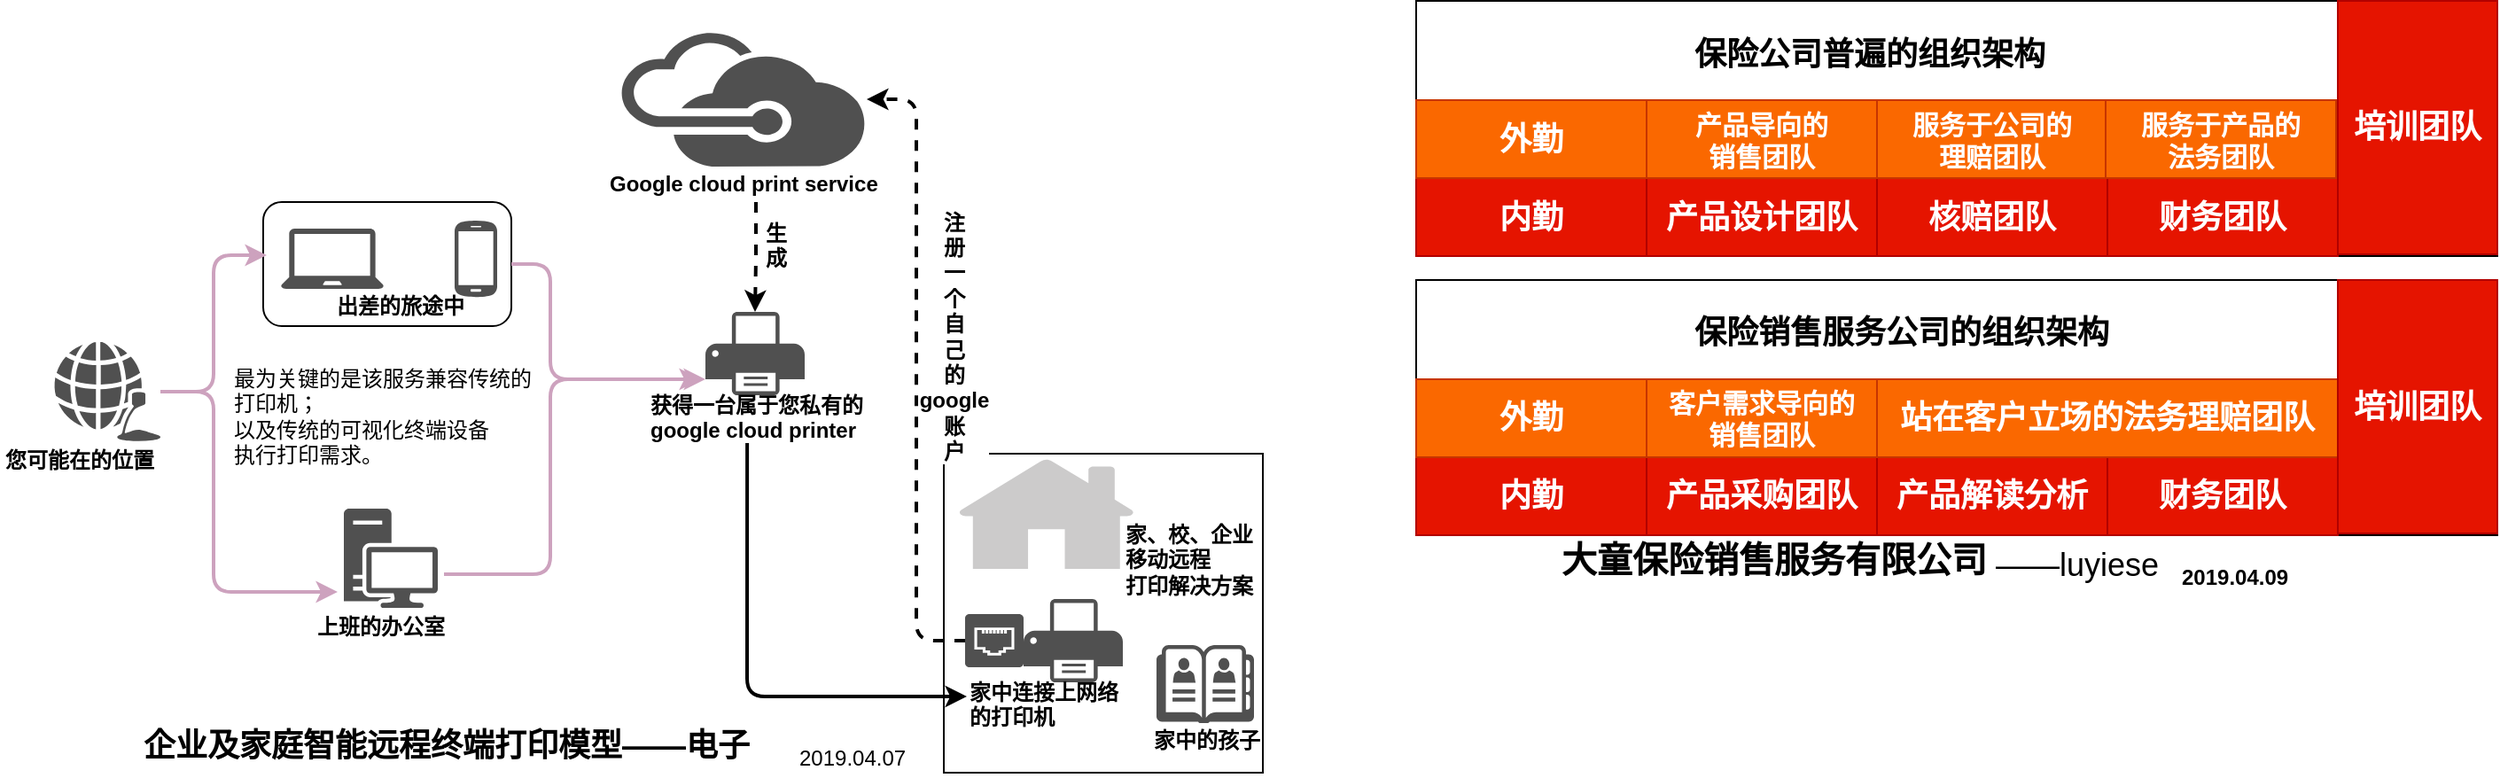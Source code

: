 <mxfile version="10.6.0" type="github"><diagram id="jo9v7P09ygBNdLOwuYa4" name="Page-1"><mxGraphModel dx="1452" dy="1374" grid="1" gridSize="10" guides="1" tooltips="1" connect="1" arrows="1" fold="1" page="1" pageScale="1" pageWidth="827" pageHeight="1169" math="0" shadow="0"><root><mxCell id="0"/><mxCell id="1" parent="0"/><mxCell id="vyuO964C4UvbQYeFPGE2-1" value="" style="group" parent="1" vertex="1" connectable="0"><mxGeometry x="-372.5" y="225" width="318" height="226" as="geometry"/></mxCell><mxCell id="vyuO964C4UvbQYeFPGE2-2" value="" style="whiteSpace=wrap;html=1;aspect=fixed;" parent="vyuO964C4UvbQYeFPGE2-1" vertex="1"><mxGeometry x="116" y="44" width="180" height="180" as="geometry"/></mxCell><mxCell id="vyuO964C4UvbQYeFPGE2-3" value="" style="shadow=0;dashed=0;html=1;strokeColor=none;labelPosition=center;verticalLabelPosition=bottom;verticalAlign=top;outlineConnect=0;align=center;shape=mxgraph.office.concepts.home;fillColor=#CCCBCB;" parent="vyuO964C4UvbQYeFPGE2-1" vertex="1"><mxGeometry x="124" y="47" width="100" height="62" as="geometry"/></mxCell><mxCell id="vyuO964C4UvbQYeFPGE2-4" value="" style="group" parent="vyuO964C4UvbQYeFPGE2-1" vertex="1" connectable="0"><mxGeometry x="128" y="126" width="100" height="73" as="geometry"/></mxCell><mxCell id="vyuO964C4UvbQYeFPGE2-5" value="" style="shadow=0;dashed=0;html=1;strokeColor=none;fillColor=#505050;labelPosition=center;verticalLabelPosition=bottom;verticalAlign=top;outlineConnect=0;align=center;shape=mxgraph.office.devices.data_jack;" parent="vyuO964C4UvbQYeFPGE2-4" vertex="1"><mxGeometry y="8.5" width="33" height="30" as="geometry"/></mxCell><mxCell id="vyuO964C4UvbQYeFPGE2-6" value="" style="shadow=0;dashed=0;html=1;strokeColor=none;fillColor=#505050;labelPosition=center;verticalLabelPosition=bottom;verticalAlign=top;outlineConnect=0;align=center;shape=mxgraph.office.devices.printer;" parent="vyuO964C4UvbQYeFPGE2-4" vertex="1"><mxGeometry x="33" width="56" height="47" as="geometry"/></mxCell><mxCell id="vyuO964C4UvbQYeFPGE2-7" value="&lt;b&gt;家中连接上网络&lt;br&gt;的打印机&lt;/b&gt;&lt;br&gt;" style="text;html=1;resizable=0;points=[];autosize=1;align=left;verticalAlign=top;spacingTop=-4;" parent="vyuO964C4UvbQYeFPGE2-4" vertex="1"><mxGeometry y="43" width="100" height="30" as="geometry"/></mxCell><mxCell id="vyuO964C4UvbQYeFPGE2-8" value="" style="group" parent="vyuO964C4UvbQYeFPGE2-1" vertex="1" connectable="0"><mxGeometry x="232" y="152" width="80" height="64" as="geometry"/></mxCell><mxCell id="vyuO964C4UvbQYeFPGE2-9" value="" style="shadow=0;dashed=0;html=1;strokeColor=none;fillColor=#505050;labelPosition=center;verticalLabelPosition=bottom;verticalAlign=top;outlineConnect=0;align=center;shape=mxgraph.office.concepts.address_book;" parent="vyuO964C4UvbQYeFPGE2-8" vertex="1"><mxGeometry x="4" width="55" height="44" as="geometry"/></mxCell><mxCell id="vyuO964C4UvbQYeFPGE2-10" value="&lt;b&gt;家中的孩子&lt;/b&gt;" style="text;html=1;resizable=0;points=[];autosize=1;align=left;verticalAlign=top;spacingTop=-4;" parent="vyuO964C4UvbQYeFPGE2-8" vertex="1"><mxGeometry y="44" width="80" height="20" as="geometry"/></mxCell><mxCell id="vyuO964C4UvbQYeFPGE2-11" value="" style="group" parent="vyuO964C4UvbQYeFPGE2-1" vertex="1" connectable="0"><mxGeometry x="-67.5" y="30" width="150" height="96" as="geometry"/></mxCell><mxCell id="vyuO964C4UvbQYeFPGE2-12" value="&lt;b&gt;家、校、企业&lt;br&gt;移动远程&lt;br&gt;打印解决方案&lt;br&gt;&lt;/b&gt;" style="text;html=1;resizable=0;points=[];autosize=1;align=left;verticalAlign=top;spacingTop=-4;" parent="vyuO964C4UvbQYeFPGE2-1" vertex="1"><mxGeometry x="216" y="80" width="90" height="40" as="geometry"/></mxCell><mxCell id="vyuO964C4UvbQYeFPGE2-13" value="2019.04.07" style="text;html=1;resizable=0;points=[];autosize=1;align=left;verticalAlign=top;spacingTop=-4;" parent="vyuO964C4UvbQYeFPGE2-1" vertex="1"><mxGeometry x="32.5" y="206" width="80" height="20" as="geometry"/></mxCell><mxCell id="vyuO964C4UvbQYeFPGE2-14" value="" style="group" parent="1" vertex="1" connectable="0"><mxGeometry x="-630.5" y="137" width="130" height="60" as="geometry"/></mxCell><mxCell id="vyuO964C4UvbQYeFPGE2-15" value="" style="rounded=1;whiteSpace=wrap;html=1;" parent="vyuO964C4UvbQYeFPGE2-14" vertex="1"><mxGeometry x="-10" y="-10" width="140" height="70" as="geometry"/></mxCell><mxCell id="vyuO964C4UvbQYeFPGE2-16" value="" style="shadow=0;dashed=0;html=1;strokeColor=none;fillColor=#505050;labelPosition=center;verticalLabelPosition=bottom;verticalAlign=top;outlineConnect=0;align=center;shape=mxgraph.office.devices.laptop;" parent="vyuO964C4UvbQYeFPGE2-14" vertex="1"><mxGeometry y="5" width="58" height="34" as="geometry"/></mxCell><mxCell id="vyuO964C4UvbQYeFPGE2-17" value="" style="shadow=0;dashed=0;html=1;strokeColor=none;fillColor=#505050;labelPosition=center;verticalLabelPosition=bottom;verticalAlign=top;outlineConnect=0;align=center;shape=mxgraph.office.devices.cell_phone_android_standalone;" parent="vyuO964C4UvbQYeFPGE2-14" vertex="1"><mxGeometry x="98" width="24" height="44" as="geometry"/></mxCell><mxCell id="vyuO964C4UvbQYeFPGE2-18" value="&lt;b&gt;出差的旅途中&lt;/b&gt;" style="text;html=1;resizable=0;points=[];autosize=1;align=left;verticalAlign=top;spacingTop=-4;" parent="vyuO964C4UvbQYeFPGE2-14" vertex="1"><mxGeometry x="29" y="39" width="90" height="20" as="geometry"/></mxCell><mxCell id="vyuO964C4UvbQYeFPGE2-19" value="" style="group" parent="1" vertex="1" connectable="0"><mxGeometry x="-788.5" y="206" width="100" height="77" as="geometry"/></mxCell><mxCell id="vyuO964C4UvbQYeFPGE2-20" value="" style="shadow=0;dashed=0;html=1;strokeColor=none;fillColor=#505050;labelPosition=center;verticalLabelPosition=bottom;verticalAlign=top;outlineConnect=0;align=center;shape=mxgraph.office.concepts.web_conferencing;" parent="vyuO964C4UvbQYeFPGE2-19" vertex="1"><mxGeometry x="30" width="60" height="56" as="geometry"/></mxCell><mxCell id="vyuO964C4UvbQYeFPGE2-21" value="&lt;b&gt;您可能在的位置&lt;/b&gt;" style="text;html=1;resizable=0;points=[];autosize=1;align=left;verticalAlign=top;spacingTop=-4;" parent="vyuO964C4UvbQYeFPGE2-19" vertex="1"><mxGeometry y="57" width="100" height="20" as="geometry"/></mxCell><mxCell id="vyuO964C4UvbQYeFPGE2-22" value="" style="edgeStyle=elbowEdgeStyle;elbow=horizontal;endArrow=classic;html=1;strokeWidth=2;strokeColor=#CDA2BE;" parent="1" source="vyuO964C4UvbQYeFPGE2-20" edge="1"><mxGeometry width="50" height="50" relative="1" as="geometry"><mxPoint x="-678.5" y="257" as="sourcePoint"/><mxPoint x="-638.5" y="157" as="targetPoint"/></mxGeometry></mxCell><mxCell id="vyuO964C4UvbQYeFPGE2-23" value="" style="edgeStyle=elbowEdgeStyle;elbow=horizontal;endArrow=classic;html=1;strokeWidth=2;strokeColor=#CDA2BE;" parent="1" source="vyuO964C4UvbQYeFPGE2-20" edge="1"><mxGeometry width="50" height="50" relative="1" as="geometry"><mxPoint x="-698.5" y="237" as="sourcePoint"/><mxPoint x="-598.5" y="347" as="targetPoint"/><Array as="points"><mxPoint x="-668.5" y="307"/><mxPoint x="-618.5" y="337"/><mxPoint x="-668.5" y="307"/></Array></mxGeometry></mxCell><mxCell id="vyuO964C4UvbQYeFPGE2-24" value="" style="edgeStyle=elbowEdgeStyle;elbow=horizontal;endArrow=classic;html=1;exitX=1;exitY=0.5;exitDx=0;exitDy=0;strokeWidth=2;strokeColor=#CDA2BE;" parent="1" source="vyuO964C4UvbQYeFPGE2-15" target="vyuO964C4UvbQYeFPGE2-27" edge="1"><mxGeometry width="50" height="50" relative="1" as="geometry"><mxPoint x="-688.5" y="244" as="sourcePoint"/><mxPoint x="-424" y="212.5" as="targetPoint"/><Array as="points"><mxPoint x="-478.5" y="227"/><mxPoint x="-478.5" y="197"/></Array></mxGeometry></mxCell><mxCell id="vyuO964C4UvbQYeFPGE2-25" value="" style="edgeStyle=elbowEdgeStyle;elbow=horizontal;endArrow=classic;html=1;strokeWidth=2;strokeColor=#CDA2BE;" parent="1" edge="1"><mxGeometry width="50" height="50" relative="1" as="geometry"><mxPoint x="-538.5" y="337" as="sourcePoint"/><mxPoint x="-393.5" y="227" as="targetPoint"/><Array as="points"><mxPoint x="-478.5" y="277"/><mxPoint x="-458.5" y="277"/><mxPoint x="-478.5" y="247"/></Array></mxGeometry></mxCell><mxCell id="vyuO964C4UvbQYeFPGE2-26" value="" style="group" parent="1" vertex="1" connectable="0"><mxGeometry x="-424" y="189" width="140" height="73" as="geometry"/></mxCell><mxCell id="vyuO964C4UvbQYeFPGE2-27" value="" style="shadow=0;dashed=0;html=1;strokeColor=none;fillColor=#505050;labelPosition=center;verticalLabelPosition=bottom;verticalAlign=top;outlineConnect=0;align=center;shape=mxgraph.office.devices.printer;" parent="vyuO964C4UvbQYeFPGE2-26" vertex="1"><mxGeometry x="33" width="56" height="47" as="geometry"/></mxCell><mxCell id="vyuO964C4UvbQYeFPGE2-28" value="&lt;b&gt;获得一台属于您私有的&lt;br&gt;google cloud printer&lt;/b&gt;" style="text;html=1;resizable=0;points=[];autosize=1;align=left;verticalAlign=top;spacingTop=-4;" parent="vyuO964C4UvbQYeFPGE2-26" vertex="1"><mxGeometry y="43" width="140" height="30" as="geometry"/></mxCell><mxCell id="vyuO964C4UvbQYeFPGE2-29" value="" style="edgeStyle=elbowEdgeStyle;elbow=horizontal;endArrow=classic;html=1;dashed=1;strokeWidth=2;strokeColor=#000000;" parent="1" source="vyuO964C4UvbQYeFPGE2-5" target="vyuO964C4UvbQYeFPGE2-37" edge="1"><mxGeometry width="50" height="50" relative="1" as="geometry"><mxPoint x="-668.5" y="264" as="sourcePoint"/><mxPoint x="-608.5" y="187" as="targetPoint"/></mxGeometry></mxCell><mxCell id="vyuO964C4UvbQYeFPGE2-30" value="&lt;b&gt;注&lt;br&gt;册&lt;br&gt;一&lt;br&gt;个&lt;br&gt;自&lt;br&gt;己&lt;br&gt;的&lt;br&gt;google&lt;br&gt;账&lt;br&gt;户&lt;/b&gt;" style="text;html=1;resizable=0;points=[];align=center;verticalAlign=middle;labelBackgroundColor=#ffffff;" parent="vyuO964C4UvbQYeFPGE2-29" vertex="1" connectable="0"><mxGeometry x="0.346" y="-2" relative="1" as="geometry"><mxPoint x="19" y="44" as="offset"/></mxGeometry></mxCell><mxCell id="vyuO964C4UvbQYeFPGE2-31" value="" style="edgeStyle=orthogonalEdgeStyle;rounded=0;orthogonalLoop=1;jettySize=auto;html=1;strokeWidth=2;dashed=1;" parent="1" source="vyuO964C4UvbQYeFPGE2-38" target="vyuO964C4UvbQYeFPGE2-27" edge="1"><mxGeometry relative="1" as="geometry"/></mxCell><mxCell id="vyuO964C4UvbQYeFPGE2-32" value="" style="edgeStyle=elbowEdgeStyle;elbow=horizontal;endArrow=classic;html=1;entryX=0.01;entryY=0.4;entryDx=0;entryDy=0;entryPerimeter=0;exitX=0.404;exitY=1.033;exitDx=0;exitDy=0;exitPerimeter=0;strokeWidth=2;" parent="1" source="vyuO964C4UvbQYeFPGE2-28" target="vyuO964C4UvbQYeFPGE2-7" edge="1"><mxGeometry width="50" height="50" relative="1" as="geometry"><mxPoint x="-688.5" y="247" as="sourcePoint"/><mxPoint x="-628.5" y="341" as="targetPoint"/><Array as="points"><mxPoint x="-367.5" y="297"/><mxPoint x="-377.5" y="337"/></Array></mxGeometry></mxCell><mxCell id="vyuO964C4UvbQYeFPGE2-33" value="&lt;b&gt;&lt;font style=&quot;font-size: 18px&quot;&gt;企业及家庭智能远程终端打印模型——电子&lt;/font&gt;&lt;/b&gt;" style="text;html=1;resizable=0;points=[];autosize=1;align=left;verticalAlign=top;spacingTop=-4;" parent="1" vertex="1"><mxGeometry x="-710.5" y="421" width="360" height="20" as="geometry"/></mxCell><mxCell id="vyuO964C4UvbQYeFPGE2-34" value="最为关键的是该服务兼容传统的&lt;br&gt;打印机；&lt;br&gt;以及传统的可视化终端设备&lt;br&gt;执行打印需求。" style="text;html=1;resizable=0;points=[];autosize=1;align=left;verticalAlign=top;spacingTop=-4;" parent="1" vertex="1"><mxGeometry x="-659" y="217" width="180" height="60" as="geometry"/></mxCell><mxCell id="vyuO964C4UvbQYeFPGE2-35" value="&lt;b&gt;生&lt;br&gt;成&lt;/b&gt;" style="text;html=1;resizable=0;points=[];autosize=1;align=left;verticalAlign=top;spacingTop=-4;" parent="1" vertex="1"><mxGeometry x="-359.5" y="135" width="30" height="30" as="geometry"/></mxCell><mxCell id="vyuO964C4UvbQYeFPGE2-36" value="" style="group" parent="1" vertex="1" connectable="0"><mxGeometry x="-447.5" y="31" width="170" height="96" as="geometry"/></mxCell><mxCell id="vyuO964C4UvbQYeFPGE2-37" value="" style="shadow=0;dashed=0;html=1;strokeColor=none;fillColor=#505050;labelPosition=center;verticalLabelPosition=bottom;outlineConnect=0;verticalAlign=top;align=center;shape=mxgraph.office.clouds.azure;" parent="vyuO964C4UvbQYeFPGE2-36" vertex="1"><mxGeometry x="7.5" width="140" height="76" as="geometry"/></mxCell><mxCell id="vyuO964C4UvbQYeFPGE2-38" value="&lt;b&gt;Google cloud print service&lt;/b&gt;" style="text;html=1;resizable=0;points=[];autosize=1;align=left;verticalAlign=top;spacingTop=-4;" parent="vyuO964C4UvbQYeFPGE2-36" vertex="1"><mxGeometry y="76" width="170" height="20" as="geometry"/></mxCell><mxCell id="vyuO964C4UvbQYeFPGE2-39" value="" style="group" parent="1" vertex="1" connectable="0"><mxGeometry x="-612" y="300" width="90" height="76.5" as="geometry"/></mxCell><mxCell id="vyuO964C4UvbQYeFPGE2-40" value="" style="shadow=0;dashed=0;html=1;strokeColor=none;fillColor=#505050;labelPosition=center;verticalLabelPosition=bottom;verticalAlign=top;outlineConnect=0;align=center;shape=mxgraph.office.devices.workstation;" parent="vyuO964C4UvbQYeFPGE2-39" vertex="1"><mxGeometry x="17" width="53" height="56" as="geometry"/></mxCell><mxCell id="vyuO964C4UvbQYeFPGE2-41" value="&lt;b&gt;上班的办公室&lt;/b&gt;" style="text;html=1;resizable=0;points=[];autosize=1;align=left;verticalAlign=top;spacingTop=-4;" parent="vyuO964C4UvbQYeFPGE2-39" vertex="1"><mxGeometry y="56.5" width="90" height="20" as="geometry"/></mxCell><mxCell id="D7P_MAQjHgRkGHAeRCIq-31" value="" style="group;container=1;" vertex="1" connectable="0" parent="1"><mxGeometry x="10" y="13.5" width="610" height="335" as="geometry"/></mxCell><mxCell id="D7P_MAQjHgRkGHAeRCIq-28" value="&lt;span&gt;&lt;font style=&quot;font-size: 20px&quot;&gt;&lt;b&gt;大童保险销售服务有限公司&lt;/b&gt;&lt;/font&gt;&lt;/span&gt;" style="text;html=1;resizable=0;points=[];autosize=1;align=left;verticalAlign=top;spacingTop=-4;fontSize=20;" vertex="1" parent="D7P_MAQjHgRkGHAeRCIq-31"><mxGeometry x="80" y="300" width="260" height="30" as="geometry"/></mxCell><mxCell id="D7P_MAQjHgRkGHAeRCIq-29" value="&lt;font style=&quot;font-size: 18px&quot;&gt;——luyiese&lt;/font&gt;" style="text;html=1;resizable=0;points=[];autosize=1;align=left;verticalAlign=top;spacingTop=-4;" vertex="1" parent="D7P_MAQjHgRkGHAeRCIq-31"><mxGeometry x="325" y="305" width="110" height="20" as="geometry"/></mxCell><mxCell id="D7P_MAQjHgRkGHAeRCIq-30" value="&lt;b&gt;2019.04.09&lt;/b&gt;" style="text;html=1;resizable=0;points=[];autosize=1;align=left;verticalAlign=top;spacingTop=-4;" vertex="1" parent="D7P_MAQjHgRkGHAeRCIq-31"><mxGeometry x="430" y="315" width="80" height="20" as="geometry"/></mxCell><mxCell id="D7P_MAQjHgRkGHAeRCIq-32" value="" style="group" vertex="1" connectable="0" parent="D7P_MAQjHgRkGHAeRCIq-31"><mxGeometry width="610" height="301.5" as="geometry"/></mxCell><mxCell id="D7P_MAQjHgRkGHAeRCIq-14" value="" style="group" vertex="1" connectable="0" parent="D7P_MAQjHgRkGHAeRCIq-32"><mxGeometry width="610" height="144" as="geometry"/></mxCell><mxCell id="D7P_MAQjHgRkGHAeRCIq-2" value="" style="rounded=0;whiteSpace=wrap;html=1;fontStyle=1" vertex="1" parent="D7P_MAQjHgRkGHAeRCIq-14"><mxGeometry width="610" height="144" as="geometry"/></mxCell><mxCell id="D7P_MAQjHgRkGHAeRCIq-3" value="" style="rounded=0;whiteSpace=wrap;html=1;fontStyle=1" vertex="1" parent="D7P_MAQjHgRkGHAeRCIq-14"><mxGeometry y="100" width="510" height="44" as="geometry"/></mxCell><mxCell id="D7P_MAQjHgRkGHAeRCIq-4" value="&lt;font style=&quot;font-size: 18px&quot;&gt;内勤&lt;/font&gt;" style="rounded=0;whiteSpace=wrap;html=1;fillColor=#e51400;strokeColor=#B20000;fontColor=#ffffff;fontStyle=1" vertex="1" parent="D7P_MAQjHgRkGHAeRCIq-14"><mxGeometry y="100" width="130" height="44" as="geometry"/></mxCell><mxCell id="D7P_MAQjHgRkGHAeRCIq-5" value="&lt;font style=&quot;font-size: 18px&quot;&gt;产品设计团队&lt;/font&gt;" style="rounded=0;whiteSpace=wrap;html=1;fillColor=#e51400;strokeColor=#B20000;fontColor=#ffffff;fontStyle=1" vertex="1" parent="D7P_MAQjHgRkGHAeRCIq-14"><mxGeometry x="130" y="100" width="130" height="44" as="geometry"/></mxCell><mxCell id="D7P_MAQjHgRkGHAeRCIq-6" value="&lt;font style=&quot;font-size: 18px&quot;&gt;核赔团队&lt;/font&gt;" style="rounded=0;whiteSpace=wrap;html=1;fillColor=#e51400;strokeColor=#B20000;fontColor=#ffffff;fontStyle=1" vertex="1" parent="D7P_MAQjHgRkGHAeRCIq-14"><mxGeometry x="260" y="100" width="130" height="44" as="geometry"/></mxCell><mxCell id="D7P_MAQjHgRkGHAeRCIq-7" value="&lt;font style=&quot;font-size: 18px&quot;&gt;财务团队&lt;/font&gt;" style="rounded=0;whiteSpace=wrap;html=1;fillColor=#e51400;strokeColor=#B20000;fontColor=#ffffff;fontStyle=1;fontSize=15;" vertex="1" parent="D7P_MAQjHgRkGHAeRCIq-14"><mxGeometry x="390" y="100" width="130" height="44" as="geometry"/></mxCell><mxCell id="D7P_MAQjHgRkGHAeRCIq-8" value="&lt;font style=&quot;font-size: 18px&quot;&gt;外勤&lt;/font&gt;" style="rounded=0;whiteSpace=wrap;html=1;fillColor=#fa6800;strokeColor=#C73500;fontColor=#ffffff;fontStyle=1" vertex="1" parent="D7P_MAQjHgRkGHAeRCIq-14"><mxGeometry y="56" width="130" height="44" as="geometry"/></mxCell><mxCell id="D7P_MAQjHgRkGHAeRCIq-9" value="&lt;font style=&quot;font-size: 15px&quot;&gt;产品导向的&lt;br&gt;销售团队&lt;/font&gt;" style="rounded=0;whiteSpace=wrap;html=1;fillColor=#fa6800;strokeColor=#C73500;fontColor=#ffffff;fontStyle=1" vertex="1" parent="D7P_MAQjHgRkGHAeRCIq-14"><mxGeometry x="130" y="56" width="130" height="44" as="geometry"/></mxCell><mxCell id="D7P_MAQjHgRkGHAeRCIq-10" value="&lt;font style=&quot;font-size: 15px&quot;&gt;服务于公司的&lt;br&gt;理赔团队&lt;/font&gt;" style="rounded=0;whiteSpace=wrap;html=1;fillColor=#fa6800;strokeColor=#C73500;fontColor=#ffffff;fontStyle=1" vertex="1" parent="D7P_MAQjHgRkGHAeRCIq-14"><mxGeometry x="260" y="56" width="130" height="44" as="geometry"/></mxCell><mxCell id="D7P_MAQjHgRkGHAeRCIq-11" value="&lt;font style=&quot;font-size: 15px&quot;&gt;服务于产品的&lt;br&gt;法务团队&lt;/font&gt;" style="rounded=0;whiteSpace=wrap;html=1;fillColor=#fa6800;strokeColor=#C73500;fontColor=#ffffff;fontStyle=1" vertex="1" parent="D7P_MAQjHgRkGHAeRCIq-14"><mxGeometry x="389" y="56" width="130" height="44" as="geometry"/></mxCell><mxCell id="D7P_MAQjHgRkGHAeRCIq-12" value="&lt;font style=&quot;font-size: 18px&quot;&gt;培训团队&lt;/font&gt;" style="rounded=0;whiteSpace=wrap;html=1;fillColor=#e51400;strokeColor=#B20000;fontColor=#ffffff;fontStyle=1" vertex="1" parent="D7P_MAQjHgRkGHAeRCIq-14"><mxGeometry x="520" width="90" height="143" as="geometry"/></mxCell><mxCell id="D7P_MAQjHgRkGHAeRCIq-13" value="&lt;span&gt;&lt;font style=&quot;font-size: 18px&quot;&gt;保险公司普遍的组织架构&lt;/font&gt;&lt;/span&gt;" style="text;html=1;resizable=0;points=[];autosize=1;align=left;verticalAlign=top;spacingTop=-4;fontStyle=1" vertex="1" parent="D7P_MAQjHgRkGHAeRCIq-14"><mxGeometry x="155" y="17" width="210" height="20" as="geometry"/></mxCell><mxCell id="D7P_MAQjHgRkGHAeRCIq-15" value="" style="group" vertex="1" connectable="0" parent="D7P_MAQjHgRkGHAeRCIq-32"><mxGeometry y="157.5" width="610" height="144" as="geometry"/></mxCell><mxCell id="D7P_MAQjHgRkGHAeRCIq-16" value="" style="rounded=0;whiteSpace=wrap;html=1;fontStyle=1" vertex="1" parent="D7P_MAQjHgRkGHAeRCIq-15"><mxGeometry width="610" height="144" as="geometry"/></mxCell><mxCell id="D7P_MAQjHgRkGHAeRCIq-17" value="" style="rounded=0;whiteSpace=wrap;html=1;fontStyle=1" vertex="1" parent="D7P_MAQjHgRkGHAeRCIq-15"><mxGeometry y="100" width="510" height="44" as="geometry"/></mxCell><mxCell id="D7P_MAQjHgRkGHAeRCIq-18" value="&lt;font style=&quot;font-size: 18px&quot;&gt;内勤&lt;/font&gt;" style="rounded=0;whiteSpace=wrap;html=1;fillColor=#e51400;strokeColor=#B20000;fontColor=#ffffff;fontStyle=1" vertex="1" parent="D7P_MAQjHgRkGHAeRCIq-15"><mxGeometry y="100" width="130" height="44" as="geometry"/></mxCell><mxCell id="D7P_MAQjHgRkGHAeRCIq-19" value="&lt;font style=&quot;font-size: 18px&quot;&gt;产品采购团队&lt;/font&gt;" style="rounded=0;whiteSpace=wrap;html=1;fillColor=#e51400;strokeColor=#B20000;fontColor=#ffffff;fontStyle=1" vertex="1" parent="D7P_MAQjHgRkGHAeRCIq-15"><mxGeometry x="130" y="100" width="130" height="44" as="geometry"/></mxCell><mxCell id="D7P_MAQjHgRkGHAeRCIq-20" value="&lt;font style=&quot;font-size: 18px&quot;&gt;产品解读分析&lt;/font&gt;" style="rounded=0;whiteSpace=wrap;html=1;fillColor=#e51400;strokeColor=#B20000;fontColor=#ffffff;fontStyle=1" vertex="1" parent="D7P_MAQjHgRkGHAeRCIq-15"><mxGeometry x="260" y="100" width="130" height="44" as="geometry"/></mxCell><mxCell id="D7P_MAQjHgRkGHAeRCIq-21" value="&lt;font style=&quot;font-size: 18px&quot;&gt;财务团队&lt;/font&gt;" style="rounded=0;whiteSpace=wrap;html=1;fillColor=#e51400;strokeColor=#B20000;fontColor=#ffffff;fontStyle=1" vertex="1" parent="D7P_MAQjHgRkGHAeRCIq-15"><mxGeometry x="390" y="100" width="130" height="44" as="geometry"/></mxCell><mxCell id="D7P_MAQjHgRkGHAeRCIq-22" value="&lt;font style=&quot;font-size: 18px&quot;&gt;外勤&lt;/font&gt;" style="rounded=0;whiteSpace=wrap;html=1;fillColor=#fa6800;strokeColor=#C73500;fontColor=#ffffff;fontStyle=1" vertex="1" parent="D7P_MAQjHgRkGHAeRCIq-15"><mxGeometry y="56" width="130" height="44" as="geometry"/></mxCell><mxCell id="D7P_MAQjHgRkGHAeRCIq-23" value="&lt;font style=&quot;font-size: 15px&quot;&gt;客户需求导向的&lt;br&gt;销售团队&lt;/font&gt;" style="rounded=0;whiteSpace=wrap;html=1;fillColor=#fa6800;strokeColor=#C73500;fontColor=#ffffff;fontStyle=1" vertex="1" parent="D7P_MAQjHgRkGHAeRCIq-15"><mxGeometry x="130" y="56" width="130" height="44" as="geometry"/></mxCell><mxCell id="D7P_MAQjHgRkGHAeRCIq-24" value="&lt;font style=&quot;font-size: 18px&quot;&gt;站在客户立场的法务理赔团队&lt;/font&gt;" style="rounded=0;whiteSpace=wrap;html=1;fillColor=#fa6800;strokeColor=#C73500;fontColor=#ffffff;fontStyle=1" vertex="1" parent="D7P_MAQjHgRkGHAeRCIq-15"><mxGeometry x="260" y="56" width="260" height="44" as="geometry"/></mxCell><mxCell id="D7P_MAQjHgRkGHAeRCIq-26" value="&lt;font style=&quot;font-size: 18px&quot;&gt;培训团队&lt;/font&gt;" style="rounded=0;whiteSpace=wrap;html=1;fillColor=#e51400;strokeColor=#B20000;fontColor=#ffffff;fontStyle=1" vertex="1" parent="D7P_MAQjHgRkGHAeRCIq-15"><mxGeometry x="520" width="90" height="143" as="geometry"/></mxCell><mxCell id="D7P_MAQjHgRkGHAeRCIq-27" value="&lt;span&gt;&lt;font style=&quot;font-size: 18px&quot;&gt;保险销售服务公司的组织架构&lt;/font&gt;&lt;/span&gt;" style="text;html=1;resizable=0;points=[];autosize=1;align=left;verticalAlign=top;spacingTop=-4;fontStyle=1" vertex="1" parent="D7P_MAQjHgRkGHAeRCIq-15"><mxGeometry x="155" y="17" width="250" height="20" as="geometry"/></mxCell></root></mxGraphModel></diagram></mxfile>